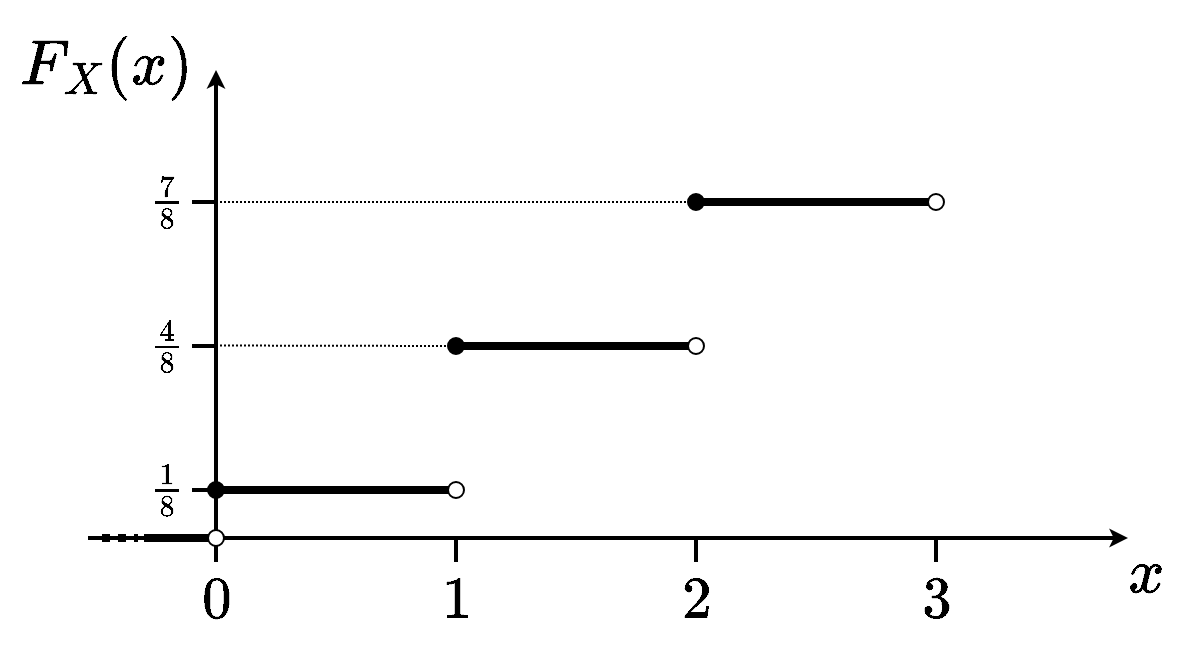 <mxfile version="24.2.5" type="device">
  <diagram name="Página-1" id="E-DP9fMv0TR5NF7smadX">
    <mxGraphModel dx="1137" dy="703" grid="1" gridSize="6" guides="1" tooltips="1" connect="1" arrows="1" fold="1" page="1" pageScale="1" pageWidth="600" pageHeight="320" math="1" shadow="0">
      <root>
        <mxCell id="0" />
        <mxCell id="1" parent="0" />
        <mxCell id="CFI3S7LzRvd9iii7xQHX-20" value="" style="endArrow=classic;html=1;rounded=0;strokeWidth=2;endSize=3;startSize=3;" parent="1" edge="1">
          <mxGeometry width="50" height="50" relative="1" as="geometry">
            <mxPoint x="48" y="264" as="sourcePoint" />
            <mxPoint x="568" y="264" as="targetPoint" />
          </mxGeometry>
        </mxCell>
        <mxCell id="CFI3S7LzRvd9iii7xQHX-21" value="" style="endArrow=none;html=1;rounded=0;strokeWidth=2;" parent="1" edge="1">
          <mxGeometry width="50" height="50" relative="1" as="geometry">
            <mxPoint x="112" y="276" as="sourcePoint" />
            <mxPoint x="112" y="264" as="targetPoint" />
          </mxGeometry>
        </mxCell>
        <mxCell id="CFI3S7LzRvd9iii7xQHX-22" value="" style="endArrow=none;html=1;rounded=0;strokeWidth=2;" parent="1" edge="1">
          <mxGeometry width="50" height="50" relative="1" as="geometry">
            <mxPoint x="232" y="276" as="sourcePoint" />
            <mxPoint x="232" y="264" as="targetPoint" />
          </mxGeometry>
        </mxCell>
        <mxCell id="CFI3S7LzRvd9iii7xQHX-23" value="" style="endArrow=none;html=1;rounded=0;strokeWidth=2;" parent="1" edge="1">
          <mxGeometry width="50" height="50" relative="1" as="geometry">
            <mxPoint x="352" y="276" as="sourcePoint" />
            <mxPoint x="352" y="264" as="targetPoint" />
          </mxGeometry>
        </mxCell>
        <mxCell id="CFI3S7LzRvd9iii7xQHX-24" value="" style="endArrow=none;html=1;rounded=0;strokeWidth=2;" parent="1" edge="1">
          <mxGeometry width="50" height="50" relative="1" as="geometry">
            <mxPoint x="472" y="276" as="sourcePoint" />
            <mxPoint x="472" y="264" as="targetPoint" />
          </mxGeometry>
        </mxCell>
        <mxCell id="CFI3S7LzRvd9iii7xQHX-25" value="\(0\)" style="text;html=1;align=center;verticalAlign=middle;whiteSpace=wrap;rounded=0;fontSize=25;" parent="1" vertex="1">
          <mxGeometry x="82" y="270" width="60" height="48" as="geometry" />
        </mxCell>
        <mxCell id="CFI3S7LzRvd9iii7xQHX-27" value="\(1\)" style="text;html=1;align=center;verticalAlign=middle;whiteSpace=wrap;rounded=0;fontSize=25;" parent="1" vertex="1">
          <mxGeometry x="202" y="270" width="60" height="48" as="geometry" />
        </mxCell>
        <mxCell id="CFI3S7LzRvd9iii7xQHX-28" value="\(2\)" style="text;html=1;align=center;verticalAlign=middle;whiteSpace=wrap;rounded=0;fontSize=25;" parent="1" vertex="1">
          <mxGeometry x="322" y="270" width="60" height="48" as="geometry" />
        </mxCell>
        <mxCell id="CFI3S7LzRvd9iii7xQHX-29" value="\(3\)" style="text;html=1;align=center;verticalAlign=middle;whiteSpace=wrap;rounded=0;fontSize=25;" parent="1" vertex="1">
          <mxGeometry x="442" y="270" width="60" height="48" as="geometry" />
        </mxCell>
        <mxCell id="5YUE4atEXdMrc8s2eRj8-1" value="\(x\)" style="text;html=1;align=center;verticalAlign=middle;whiteSpace=wrap;rounded=0;fontSize=27;" vertex="1" parent="1">
          <mxGeometry x="556" y="264" width="42" height="36" as="geometry" />
        </mxCell>
        <mxCell id="5YUE4atEXdMrc8s2eRj8-3" value="" style="endArrow=classic;html=1;rounded=0;strokeWidth=2;endSize=3;startSize=3;" edge="1" parent="1">
          <mxGeometry width="50" height="50" relative="1" as="geometry">
            <mxPoint x="112" y="264" as="sourcePoint" />
            <mxPoint x="112" y="30" as="targetPoint" />
          </mxGeometry>
        </mxCell>
        <mxCell id="5YUE4atEXdMrc8s2eRj8-7" value="" style="endArrow=none;html=1;rounded=0;strokeWidth=2;" edge="1" parent="1">
          <mxGeometry width="50" height="50" relative="1" as="geometry">
            <mxPoint x="100" y="168" as="sourcePoint" />
            <mxPoint x="112" y="168" as="targetPoint" />
          </mxGeometry>
        </mxCell>
        <mxCell id="5YUE4atEXdMrc8s2eRj8-10" value="" style="endArrow=none;html=1;rounded=0;strokeWidth=2;" edge="1" parent="1">
          <mxGeometry width="50" height="50" relative="1" as="geometry">
            <mxPoint x="100" y="96" as="sourcePoint" />
            <mxPoint x="112" y="96" as="targetPoint" />
          </mxGeometry>
        </mxCell>
        <mxCell id="5YUE4atEXdMrc8s2eRj8-12" value="\(\frac{1}{8}\)" style="text;html=1;align=center;verticalAlign=middle;whiteSpace=wrap;rounded=0;fontSize=18;" vertex="1" parent="1">
          <mxGeometry x="58" y="216" width="60" height="48" as="geometry" />
        </mxCell>
        <mxCell id="5YUE4atEXdMrc8s2eRj8-14" value="\(\frac{4}{8}\)" style="text;html=1;align=center;verticalAlign=middle;whiteSpace=wrap;rounded=0;fontSize=18;" vertex="1" parent="1">
          <mxGeometry x="58" y="144" width="60" height="48" as="geometry" />
        </mxCell>
        <mxCell id="5YUE4atEXdMrc8s2eRj8-15" value="\(\frac{7}{8}\)" style="text;html=1;align=center;verticalAlign=middle;whiteSpace=wrap;rounded=0;fontSize=18;" vertex="1" parent="1">
          <mxGeometry x="58" y="72" width="60" height="48" as="geometry" />
        </mxCell>
        <mxCell id="5YUE4atEXdMrc8s2eRj8-17" value="" style="endArrow=none;html=1;rounded=0;strokeWidth=2;" edge="1" parent="1">
          <mxGeometry width="50" height="50" relative="1" as="geometry">
            <mxPoint x="100" y="240" as="sourcePoint" />
            <mxPoint x="112" y="240" as="targetPoint" />
          </mxGeometry>
        </mxCell>
        <mxCell id="5YUE4atEXdMrc8s2eRj8-18" value="" style="endArrow=none;html=1;rounded=0;strokeWidth=4;" edge="1" parent="1">
          <mxGeometry width="50" height="50" relative="1" as="geometry">
            <mxPoint x="76" y="264" as="sourcePoint" />
            <mxPoint x="112" y="264" as="targetPoint" />
          </mxGeometry>
        </mxCell>
        <mxCell id="5YUE4atEXdMrc8s2eRj8-20" value="" style="ellipse;whiteSpace=wrap;html=1;aspect=fixed;" vertex="1" parent="1">
          <mxGeometry x="108" y="260" width="8" height="8" as="geometry" />
        </mxCell>
        <mxCell id="5YUE4atEXdMrc8s2eRj8-22" value="" style="ellipse;whiteSpace=wrap;html=1;aspect=fixed;fillColor=#000000;" vertex="1" parent="1">
          <mxGeometry x="108" y="236" width="8" height="8" as="geometry" />
        </mxCell>
        <mxCell id="5YUE4atEXdMrc8s2eRj8-23" value="" style="endArrow=none;html=1;rounded=0;strokeWidth=4;" edge="1" parent="1">
          <mxGeometry width="50" height="50" relative="1" as="geometry">
            <mxPoint x="112" y="240" as="sourcePoint" />
            <mxPoint x="232" y="240" as="targetPoint" />
          </mxGeometry>
        </mxCell>
        <mxCell id="5YUE4atEXdMrc8s2eRj8-24" value="" style="ellipse;whiteSpace=wrap;html=1;aspect=fixed;" vertex="1" parent="1">
          <mxGeometry x="228" y="236" width="8" height="8" as="geometry" />
        </mxCell>
        <mxCell id="5YUE4atEXdMrc8s2eRj8-25" value="" style="ellipse;whiteSpace=wrap;html=1;aspect=fixed;fillColor=#000000;" vertex="1" parent="1">
          <mxGeometry x="228" y="164" width="8" height="8" as="geometry" />
        </mxCell>
        <mxCell id="5YUE4atEXdMrc8s2eRj8-26" value="" style="endArrow=none;html=1;rounded=0;strokeWidth=4;" edge="1" parent="1">
          <mxGeometry width="50" height="50" relative="1" as="geometry">
            <mxPoint x="232" y="168" as="sourcePoint" />
            <mxPoint x="352" y="168" as="targetPoint" />
          </mxGeometry>
        </mxCell>
        <mxCell id="5YUE4atEXdMrc8s2eRj8-27" value="" style="ellipse;whiteSpace=wrap;html=1;aspect=fixed;" vertex="1" parent="1">
          <mxGeometry x="348" y="164" width="8" height="8" as="geometry" />
        </mxCell>
        <mxCell id="5YUE4atEXdMrc8s2eRj8-28" value="" style="ellipse;whiteSpace=wrap;html=1;aspect=fixed;fillColor=#000000;" vertex="1" parent="1">
          <mxGeometry x="348" y="92" width="8" height="8" as="geometry" />
        </mxCell>
        <mxCell id="5YUE4atEXdMrc8s2eRj8-29" value="" style="endArrow=none;html=1;rounded=0;strokeWidth=4;" edge="1" parent="1">
          <mxGeometry width="50" height="50" relative="1" as="geometry">
            <mxPoint x="352" y="96" as="sourcePoint" />
            <mxPoint x="472" y="96" as="targetPoint" />
          </mxGeometry>
        </mxCell>
        <mxCell id="5YUE4atEXdMrc8s2eRj8-30" value="" style="ellipse;whiteSpace=wrap;html=1;aspect=fixed;" vertex="1" parent="1">
          <mxGeometry x="468" y="92" width="8" height="8" as="geometry" />
        </mxCell>
        <mxCell id="5YUE4atEXdMrc8s2eRj8-34" value="" style="endArrow=none;html=1;rounded=0;strokeWidth=4;dashed=1;dashPattern=1 1;" edge="1" parent="1">
          <mxGeometry width="50" height="50" relative="1" as="geometry">
            <mxPoint x="55" y="264" as="sourcePoint" />
            <mxPoint x="73" y="264" as="targetPoint" />
          </mxGeometry>
        </mxCell>
        <mxCell id="5YUE4atEXdMrc8s2eRj8-36" value="" style="endArrow=none;html=1;rounded=0;strokeWidth=1;dashed=1;dashPattern=1 1;" edge="1" parent="1">
          <mxGeometry width="50" height="50" relative="1" as="geometry">
            <mxPoint x="112" y="96" as="sourcePoint" />
            <mxPoint x="352" y="96" as="targetPoint" />
          </mxGeometry>
        </mxCell>
        <mxCell id="5YUE4atEXdMrc8s2eRj8-37" value="" style="endArrow=none;html=1;rounded=0;strokeWidth=1;dashed=1;dashPattern=1 1;" edge="1" parent="1">
          <mxGeometry width="50" height="50" relative="1" as="geometry">
            <mxPoint x="112" y="167.76" as="sourcePoint" />
            <mxPoint x="232" y="168" as="targetPoint" />
          </mxGeometry>
        </mxCell>
        <mxCell id="5YUE4atEXdMrc8s2eRj8-48" value="\(F_X(x)\)" style="text;html=1;align=center;verticalAlign=middle;whiteSpace=wrap;rounded=0;fontSize=27;" vertex="1" parent="1">
          <mxGeometry x="36" y="10" width="42" height="36" as="geometry" />
        </mxCell>
      </root>
    </mxGraphModel>
  </diagram>
</mxfile>
